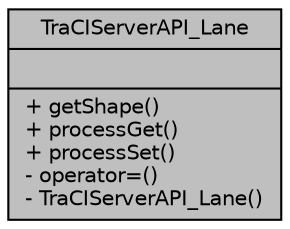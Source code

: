 digraph "TraCIServerAPI_Lane"
{
  edge [fontname="Helvetica",fontsize="10",labelfontname="Helvetica",labelfontsize="10"];
  node [fontname="Helvetica",fontsize="10",shape=record];
  Node1 [label="{TraCIServerAPI_Lane\n||+ getShape()\l+ processGet()\l+ processSet()\l- operator=()\l- TraCIServerAPI_Lane()\l}",height=0.2,width=0.4,color="black", fillcolor="grey75", style="filled", fontcolor="black"];
}
